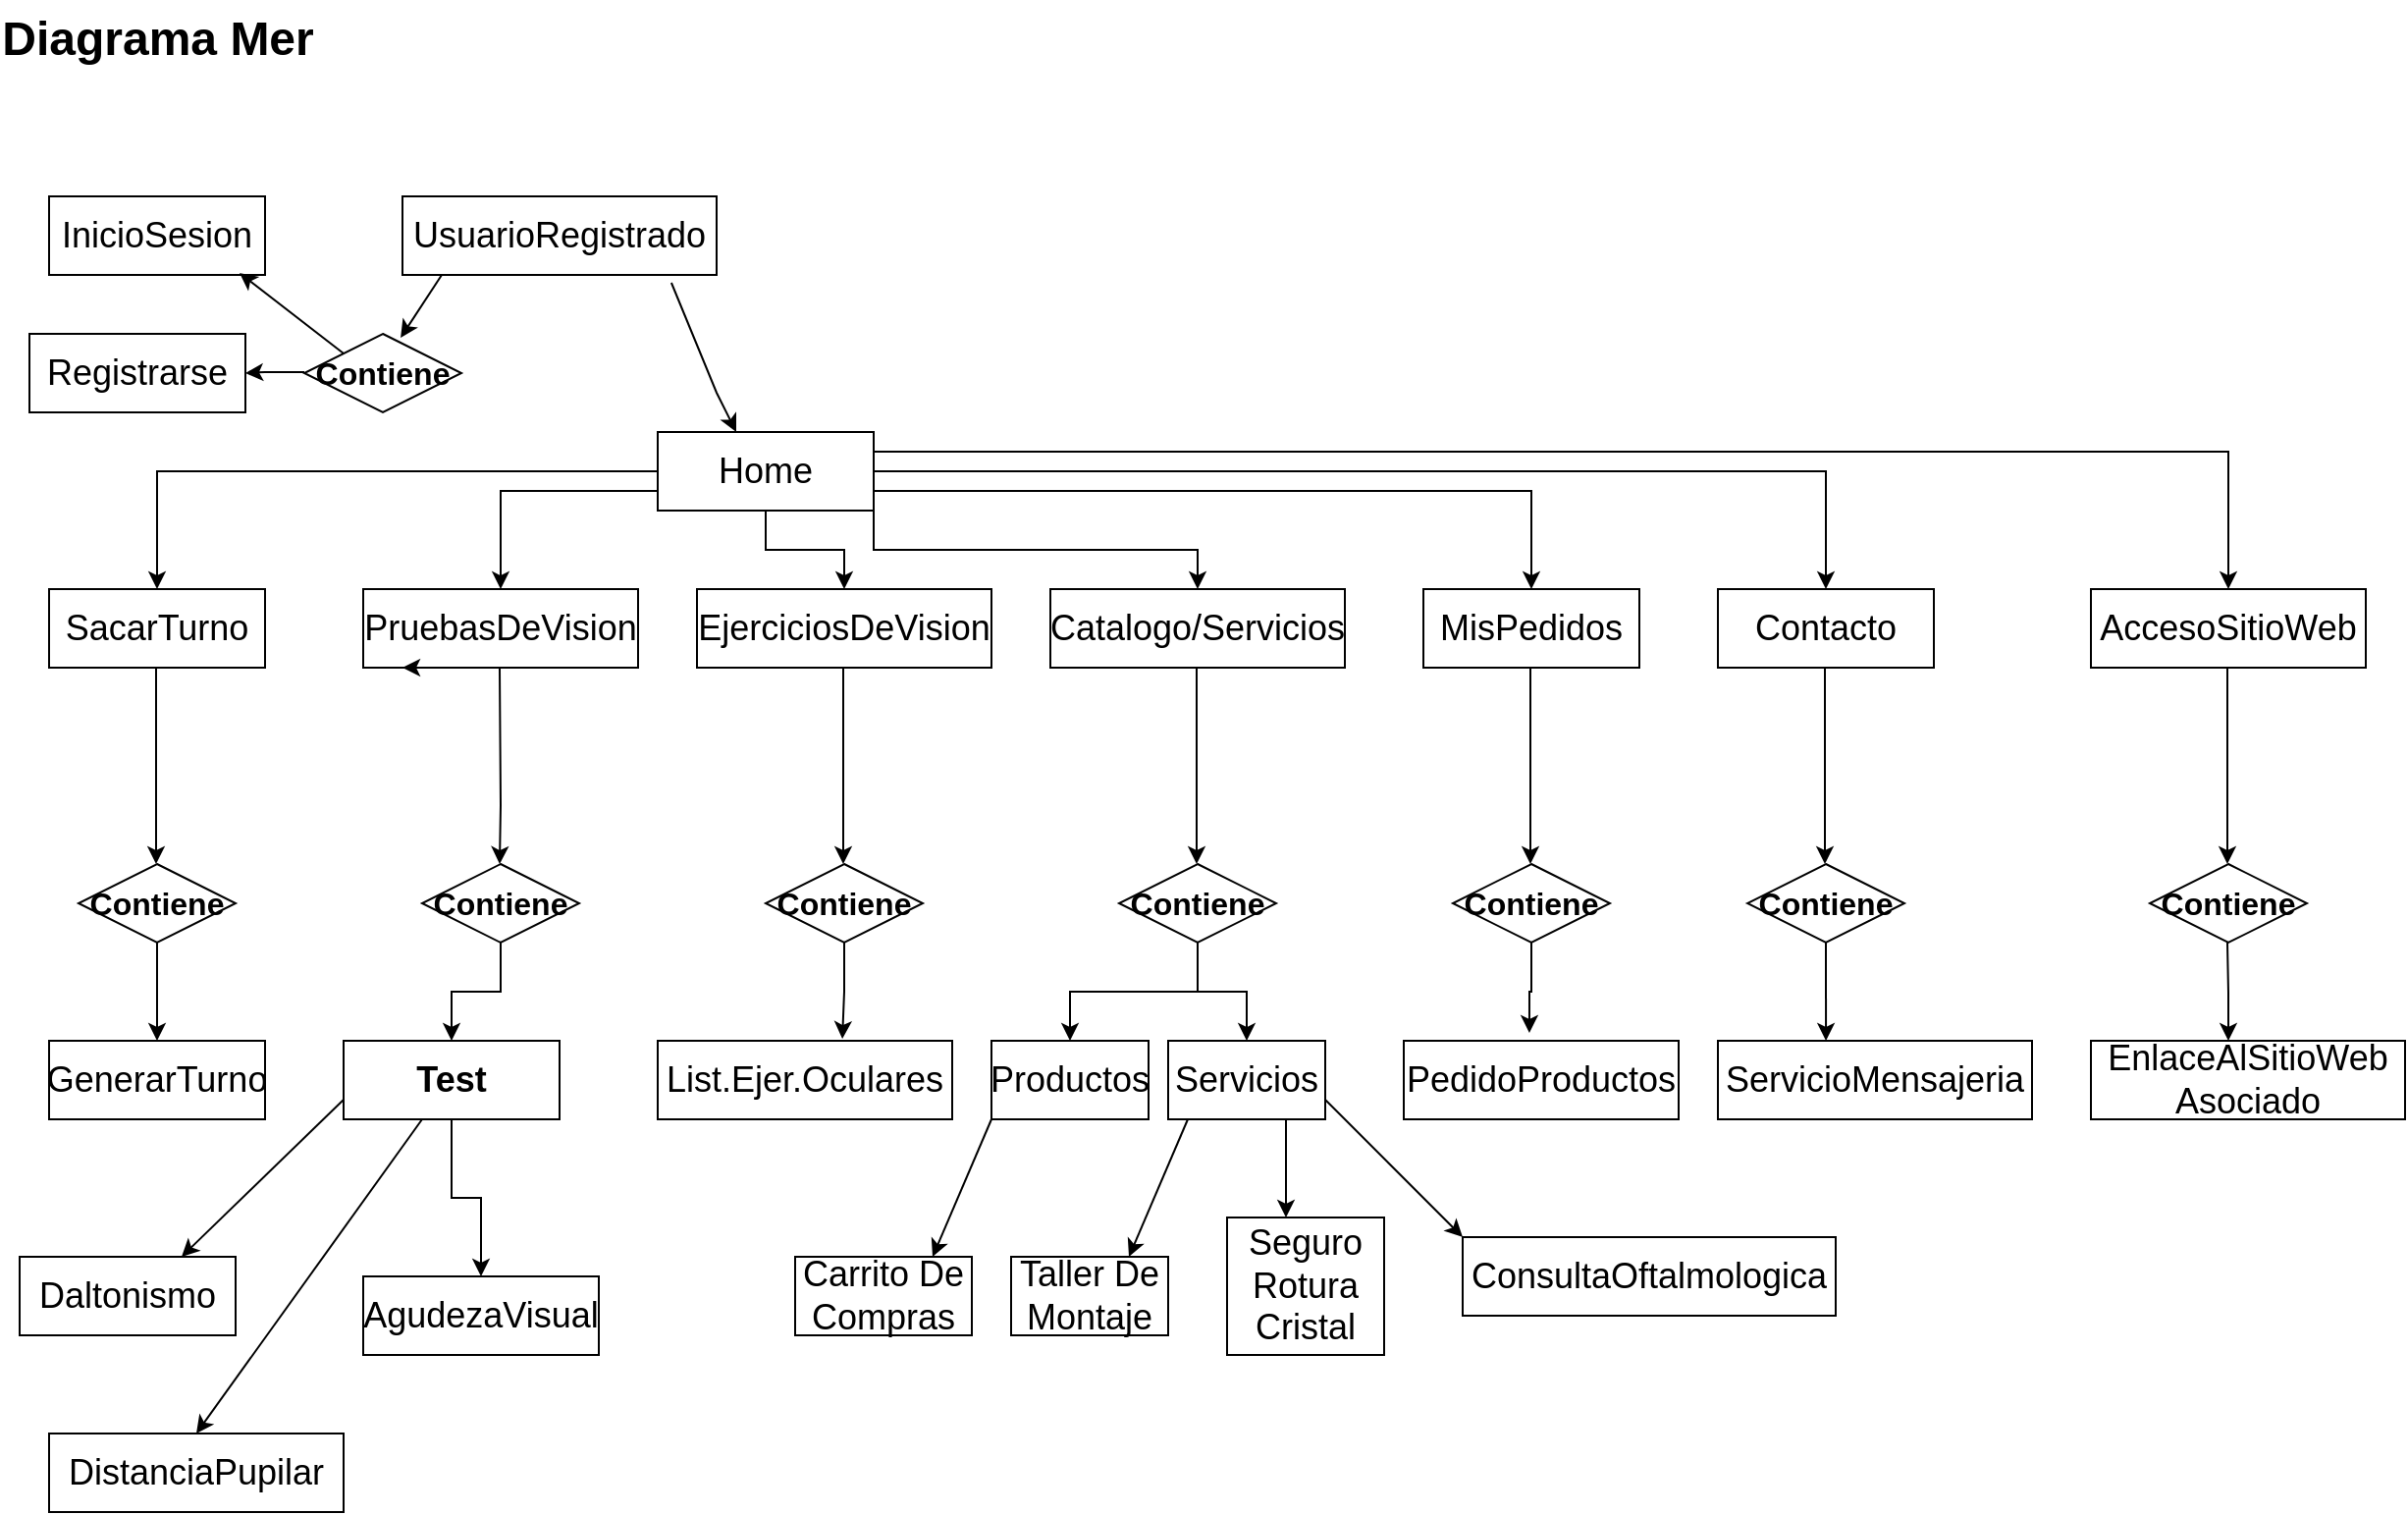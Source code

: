 <mxfile version="24.3.1" type="device">
  <diagram id="C5RBs43oDa-KdzZeNtuy" name="Page-1">
    <mxGraphModel dx="1386" dy="785" grid="1" gridSize="10" guides="1" tooltips="1" connect="1" arrows="1" fold="1" page="1" pageScale="1" pageWidth="1654" pageHeight="2336" math="0" shadow="0">
      <root>
        <mxCell id="WIyWlLk6GJQsqaUBKTNV-0" />
        <mxCell id="WIyWlLk6GJQsqaUBKTNV-1" parent="WIyWlLk6GJQsqaUBKTNV-0" />
        <mxCell id="gEL1zaIXqLWiJ0UKuLoU-0" value="&lt;font style=&quot;font-size: 18px;&quot;&gt;InicioSesion&lt;/font&gt;" style="rounded=0;whiteSpace=wrap;html=1;" vertex="1" parent="WIyWlLk6GJQsqaUBKTNV-1">
          <mxGeometry x="40" y="120" width="110" height="40" as="geometry" />
        </mxCell>
        <mxCell id="gEL1zaIXqLWiJ0UKuLoU-2" value="&lt;font style=&quot;font-size: 18px;&quot;&gt;Registrarse&lt;/font&gt;" style="rounded=0;whiteSpace=wrap;html=1;" vertex="1" parent="WIyWlLk6GJQsqaUBKTNV-1">
          <mxGeometry x="30" y="190" width="110" height="40" as="geometry" />
        </mxCell>
        <mxCell id="gEL1zaIXqLWiJ0UKuLoU-3" value="&lt;font size=&quot;3&quot;&gt;&lt;b&gt;Contiene&lt;/b&gt;&lt;/font&gt;" style="rhombus;whiteSpace=wrap;html=1;" vertex="1" parent="WIyWlLk6GJQsqaUBKTNV-1">
          <mxGeometry x="170" y="190" width="80" height="40" as="geometry" />
        </mxCell>
        <mxCell id="gEL1zaIXqLWiJ0UKuLoU-4" value="Diagrama Mer" style="text;strokeColor=none;fillColor=none;html=1;fontSize=24;fontStyle=1;verticalAlign=middle;align=center;" vertex="1" parent="WIyWlLk6GJQsqaUBKTNV-1">
          <mxGeometry x="45" y="20" width="100" height="40" as="geometry" />
        </mxCell>
        <mxCell id="gEL1zaIXqLWiJ0UKuLoU-5" value="" style="endArrow=classic;html=1;rounded=0;" edge="1" parent="WIyWlLk6GJQsqaUBKTNV-1">
          <mxGeometry width="50" height="50" relative="1" as="geometry">
            <mxPoint x="170" y="209.5" as="sourcePoint" />
            <mxPoint x="140" y="210" as="targetPoint" />
            <Array as="points">
              <mxPoint x="150" y="209.5" />
            </Array>
          </mxGeometry>
        </mxCell>
        <mxCell id="gEL1zaIXqLWiJ0UKuLoU-6" value="" style="endArrow=classic;html=1;rounded=0;entryX=0.882;entryY=0.975;entryDx=0;entryDy=0;entryPerimeter=0;" edge="1" parent="WIyWlLk6GJQsqaUBKTNV-1" target="gEL1zaIXqLWiJ0UKuLoU-0">
          <mxGeometry width="50" height="50" relative="1" as="geometry">
            <mxPoint x="190" y="200" as="sourcePoint" />
            <mxPoint x="150" y="170" as="targetPoint" />
          </mxGeometry>
        </mxCell>
        <mxCell id="gEL1zaIXqLWiJ0UKuLoU-7" value="&lt;font style=&quot;font-size: 18px;&quot;&gt;UsuarioRegistrado&lt;/font&gt;" style="rounded=0;whiteSpace=wrap;html=1;" vertex="1" parent="WIyWlLk6GJQsqaUBKTNV-1">
          <mxGeometry x="220" y="120" width="160" height="40" as="geometry" />
        </mxCell>
        <mxCell id="gEL1zaIXqLWiJ0UKuLoU-8" value="" style="endArrow=classic;html=1;rounded=0;entryX=0.613;entryY=0.05;entryDx=0;entryDy=0;entryPerimeter=0;" edge="1" parent="WIyWlLk6GJQsqaUBKTNV-1" target="gEL1zaIXqLWiJ0UKuLoU-3">
          <mxGeometry width="50" height="50" relative="1" as="geometry">
            <mxPoint x="240" y="160" as="sourcePoint" />
            <mxPoint x="210" y="200" as="targetPoint" />
          </mxGeometry>
        </mxCell>
        <mxCell id="gEL1zaIXqLWiJ0UKuLoU-45" style="edgeStyle=orthogonalEdgeStyle;rounded=0;orthogonalLoop=1;jettySize=auto;html=1;exitX=0;exitY=0.5;exitDx=0;exitDy=0;entryX=0.5;entryY=0;entryDx=0;entryDy=0;" edge="1" parent="WIyWlLk6GJQsqaUBKTNV-1" source="gEL1zaIXqLWiJ0UKuLoU-9" target="gEL1zaIXqLWiJ0UKuLoU-11">
          <mxGeometry relative="1" as="geometry" />
        </mxCell>
        <mxCell id="gEL1zaIXqLWiJ0UKuLoU-46" style="edgeStyle=orthogonalEdgeStyle;rounded=0;orthogonalLoop=1;jettySize=auto;html=1;exitX=0;exitY=0.75;exitDx=0;exitDy=0;entryX=0.5;entryY=0;entryDx=0;entryDy=0;" edge="1" parent="WIyWlLk6GJQsqaUBKTNV-1" source="gEL1zaIXqLWiJ0UKuLoU-9" target="gEL1zaIXqLWiJ0UKuLoU-12">
          <mxGeometry relative="1" as="geometry" />
        </mxCell>
        <mxCell id="gEL1zaIXqLWiJ0UKuLoU-47" style="edgeStyle=orthogonalEdgeStyle;rounded=0;orthogonalLoop=1;jettySize=auto;html=1;exitX=0.5;exitY=1;exitDx=0;exitDy=0;entryX=0.5;entryY=0;entryDx=0;entryDy=0;" edge="1" parent="WIyWlLk6GJQsqaUBKTNV-1" source="gEL1zaIXqLWiJ0UKuLoU-9" target="gEL1zaIXqLWiJ0UKuLoU-13">
          <mxGeometry relative="1" as="geometry" />
        </mxCell>
        <mxCell id="gEL1zaIXqLWiJ0UKuLoU-50" style="edgeStyle=orthogonalEdgeStyle;rounded=0;orthogonalLoop=1;jettySize=auto;html=1;exitX=1;exitY=1;exitDx=0;exitDy=0;entryX=0.5;entryY=0;entryDx=0;entryDy=0;" edge="1" parent="WIyWlLk6GJQsqaUBKTNV-1" source="gEL1zaIXqLWiJ0UKuLoU-9" target="gEL1zaIXqLWiJ0UKuLoU-14">
          <mxGeometry relative="1" as="geometry" />
        </mxCell>
        <mxCell id="gEL1zaIXqLWiJ0UKuLoU-52" style="edgeStyle=orthogonalEdgeStyle;rounded=0;orthogonalLoop=1;jettySize=auto;html=1;exitX=1;exitY=0.75;exitDx=0;exitDy=0;entryX=0.5;entryY=0;entryDx=0;entryDy=0;" edge="1" parent="WIyWlLk6GJQsqaUBKTNV-1" source="gEL1zaIXqLWiJ0UKuLoU-9" target="gEL1zaIXqLWiJ0UKuLoU-15">
          <mxGeometry relative="1" as="geometry" />
        </mxCell>
        <mxCell id="gEL1zaIXqLWiJ0UKuLoU-53" style="edgeStyle=orthogonalEdgeStyle;rounded=0;orthogonalLoop=1;jettySize=auto;html=1;exitX=1;exitY=0.5;exitDx=0;exitDy=0;entryX=0.5;entryY=0;entryDx=0;entryDy=0;" edge="1" parent="WIyWlLk6GJQsqaUBKTNV-1" source="gEL1zaIXqLWiJ0UKuLoU-9" target="gEL1zaIXqLWiJ0UKuLoU-17">
          <mxGeometry relative="1" as="geometry" />
        </mxCell>
        <mxCell id="gEL1zaIXqLWiJ0UKuLoU-56" style="edgeStyle=orthogonalEdgeStyle;rounded=0;orthogonalLoop=1;jettySize=auto;html=1;exitX=1;exitY=0.25;exitDx=0;exitDy=0;entryX=0.5;entryY=0;entryDx=0;entryDy=0;" edge="1" parent="WIyWlLk6GJQsqaUBKTNV-1" source="gEL1zaIXqLWiJ0UKuLoU-9" target="gEL1zaIXqLWiJ0UKuLoU-54">
          <mxGeometry relative="1" as="geometry" />
        </mxCell>
        <mxCell id="gEL1zaIXqLWiJ0UKuLoU-9" value="&lt;font style=&quot;font-size: 18px;&quot;&gt;Home&lt;/font&gt;" style="rounded=0;whiteSpace=wrap;html=1;" vertex="1" parent="WIyWlLk6GJQsqaUBKTNV-1">
          <mxGeometry x="350" y="240" width="110" height="40" as="geometry" />
        </mxCell>
        <mxCell id="gEL1zaIXqLWiJ0UKuLoU-10" value="" style="endArrow=classic;html=1;rounded=0;exitX=0.856;exitY=1.1;exitDx=0;exitDy=0;exitPerimeter=0;" edge="1" parent="WIyWlLk6GJQsqaUBKTNV-1" source="gEL1zaIXqLWiJ0UKuLoU-7">
          <mxGeometry width="50" height="50" relative="1" as="geometry">
            <mxPoint x="350" y="150" as="sourcePoint" />
            <mxPoint x="390" y="240" as="targetPoint" />
            <Array as="points">
              <mxPoint x="380" y="220" />
            </Array>
          </mxGeometry>
        </mxCell>
        <mxCell id="gEL1zaIXqLWiJ0UKuLoU-11" value="&lt;font style=&quot;font-size: 18px;&quot;&gt;SacarTurno&lt;/font&gt;" style="rounded=0;whiteSpace=wrap;html=1;" vertex="1" parent="WIyWlLk6GJQsqaUBKTNV-1">
          <mxGeometry x="40" y="320" width="110" height="40" as="geometry" />
        </mxCell>
        <mxCell id="gEL1zaIXqLWiJ0UKuLoU-12" value="&lt;font style=&quot;font-size: 18px;&quot;&gt;PruebasDeVision&lt;/font&gt;" style="rounded=0;whiteSpace=wrap;html=1;" vertex="1" parent="WIyWlLk6GJQsqaUBKTNV-1">
          <mxGeometry x="200" y="320" width="140" height="40" as="geometry" />
        </mxCell>
        <mxCell id="gEL1zaIXqLWiJ0UKuLoU-13" value="&lt;font style=&quot;font-size: 18px;&quot;&gt;EjerciciosDeVision&lt;/font&gt;" style="rounded=0;whiteSpace=wrap;html=1;" vertex="1" parent="WIyWlLk6GJQsqaUBKTNV-1">
          <mxGeometry x="370" y="320" width="150" height="40" as="geometry" />
        </mxCell>
        <mxCell id="gEL1zaIXqLWiJ0UKuLoU-14" value="&lt;font style=&quot;font-size: 18px;&quot;&gt;Catalogo/Servicios&lt;/font&gt;" style="rounded=0;whiteSpace=wrap;html=1;" vertex="1" parent="WIyWlLk6GJQsqaUBKTNV-1">
          <mxGeometry x="550" y="320" width="150" height="40" as="geometry" />
        </mxCell>
        <mxCell id="gEL1zaIXqLWiJ0UKuLoU-15" value="&lt;font style=&quot;font-size: 18px;&quot;&gt;MisPedidos&lt;/font&gt;" style="rounded=0;whiteSpace=wrap;html=1;" vertex="1" parent="WIyWlLk6GJQsqaUBKTNV-1">
          <mxGeometry x="740" y="320" width="110" height="40" as="geometry" />
        </mxCell>
        <mxCell id="gEL1zaIXqLWiJ0UKuLoU-16" style="edgeStyle=orthogonalEdgeStyle;rounded=0;orthogonalLoop=1;jettySize=auto;html=1;exitX=0.25;exitY=1;exitDx=0;exitDy=0;entryX=0.143;entryY=1;entryDx=0;entryDy=0;entryPerimeter=0;" edge="1" parent="WIyWlLk6GJQsqaUBKTNV-1" source="gEL1zaIXqLWiJ0UKuLoU-12" target="gEL1zaIXqLWiJ0UKuLoU-12">
          <mxGeometry relative="1" as="geometry" />
        </mxCell>
        <mxCell id="gEL1zaIXqLWiJ0UKuLoU-17" value="&lt;font style=&quot;font-size: 18px;&quot;&gt;Contacto&lt;/font&gt;" style="rounded=0;whiteSpace=wrap;html=1;" vertex="1" parent="WIyWlLk6GJQsqaUBKTNV-1">
          <mxGeometry x="890" y="320" width="110" height="40" as="geometry" />
        </mxCell>
        <mxCell id="gEL1zaIXqLWiJ0UKuLoU-44" style="edgeStyle=orthogonalEdgeStyle;rounded=0;orthogonalLoop=1;jettySize=auto;html=1;exitX=0.5;exitY=1;exitDx=0;exitDy=0;entryX=0.5;entryY=0;entryDx=0;entryDy=0;" edge="1" parent="WIyWlLk6GJQsqaUBKTNV-1" source="gEL1zaIXqLWiJ0UKuLoU-18" target="gEL1zaIXqLWiJ0UKuLoU-30">
          <mxGeometry relative="1" as="geometry" />
        </mxCell>
        <mxCell id="gEL1zaIXqLWiJ0UKuLoU-18" value="&lt;font size=&quot;3&quot;&gt;&lt;b&gt;Contiene&lt;/b&gt;&lt;/font&gt;" style="rhombus;whiteSpace=wrap;html=1;" vertex="1" parent="WIyWlLk6GJQsqaUBKTNV-1">
          <mxGeometry x="55" y="460" width="80" height="40" as="geometry" />
        </mxCell>
        <mxCell id="gEL1zaIXqLWiJ0UKuLoU-43" style="edgeStyle=orthogonalEdgeStyle;rounded=0;orthogonalLoop=1;jettySize=auto;html=1;exitX=0.5;exitY=1;exitDx=0;exitDy=0;entryX=0.5;entryY=0;entryDx=0;entryDy=0;" edge="1" parent="WIyWlLk6GJQsqaUBKTNV-1" source="gEL1zaIXqLWiJ0UKuLoU-19" target="gEL1zaIXqLWiJ0UKuLoU-31">
          <mxGeometry relative="1" as="geometry" />
        </mxCell>
        <mxCell id="gEL1zaIXqLWiJ0UKuLoU-19" value="&lt;font size=&quot;3&quot;&gt;&lt;b&gt;Contiene&lt;/b&gt;&lt;/font&gt;" style="rhombus;whiteSpace=wrap;html=1;" vertex="1" parent="WIyWlLk6GJQsqaUBKTNV-1">
          <mxGeometry x="230" y="460" width="80" height="40" as="geometry" />
        </mxCell>
        <mxCell id="gEL1zaIXqLWiJ0UKuLoU-20" value="&lt;font size=&quot;3&quot;&gt;&lt;b&gt;Contiene&lt;/b&gt;&lt;/font&gt;" style="rhombus;whiteSpace=wrap;html=1;" vertex="1" parent="WIyWlLk6GJQsqaUBKTNV-1">
          <mxGeometry x="405" y="460" width="80" height="40" as="geometry" />
        </mxCell>
        <mxCell id="gEL1zaIXqLWiJ0UKuLoU-40" style="edgeStyle=orthogonalEdgeStyle;rounded=0;orthogonalLoop=1;jettySize=auto;html=1;exitX=0.5;exitY=1;exitDx=0;exitDy=0;entryX=0.5;entryY=0;entryDx=0;entryDy=0;" edge="1" parent="WIyWlLk6GJQsqaUBKTNV-1" source="gEL1zaIXqLWiJ0UKuLoU-21" target="gEL1zaIXqLWiJ0UKuLoU-36">
          <mxGeometry relative="1" as="geometry" />
        </mxCell>
        <mxCell id="gEL1zaIXqLWiJ0UKuLoU-41" style="edgeStyle=orthogonalEdgeStyle;rounded=0;orthogonalLoop=1;jettySize=auto;html=1;exitX=0.5;exitY=1;exitDx=0;exitDy=0;entryX=0.5;entryY=0;entryDx=0;entryDy=0;" edge="1" parent="WIyWlLk6GJQsqaUBKTNV-1" source="gEL1zaIXqLWiJ0UKuLoU-21" target="gEL1zaIXqLWiJ0UKuLoU-33">
          <mxGeometry relative="1" as="geometry" />
        </mxCell>
        <mxCell id="gEL1zaIXqLWiJ0UKuLoU-21" value="&lt;font size=&quot;3&quot;&gt;&lt;b&gt;Contiene&lt;/b&gt;&lt;/font&gt;" style="rhombus;whiteSpace=wrap;html=1;" vertex="1" parent="WIyWlLk6GJQsqaUBKTNV-1">
          <mxGeometry x="585" y="460" width="80" height="40" as="geometry" />
        </mxCell>
        <mxCell id="gEL1zaIXqLWiJ0UKuLoU-22" value="&lt;font size=&quot;3&quot;&gt;&lt;b&gt;Contiene&lt;/b&gt;&lt;/font&gt;" style="rhombus;whiteSpace=wrap;html=1;" vertex="1" parent="WIyWlLk6GJQsqaUBKTNV-1">
          <mxGeometry x="755" y="460" width="80" height="40" as="geometry" />
        </mxCell>
        <mxCell id="gEL1zaIXqLWiJ0UKuLoU-23" value="&lt;font size=&quot;3&quot;&gt;&lt;b&gt;Contiene&lt;/b&gt;&lt;/font&gt;" style="rhombus;whiteSpace=wrap;html=1;" vertex="1" parent="WIyWlLk6GJQsqaUBKTNV-1">
          <mxGeometry x="905" y="460" width="80" height="40" as="geometry" />
        </mxCell>
        <mxCell id="gEL1zaIXqLWiJ0UKuLoU-24" value="" style="endArrow=classic;html=1;rounded=0;" edge="1" parent="WIyWlLk6GJQsqaUBKTNV-1">
          <mxGeometry width="50" height="50" relative="1" as="geometry">
            <mxPoint x="94.5" y="360" as="sourcePoint" />
            <mxPoint x="94.5" y="460" as="targetPoint" />
          </mxGeometry>
        </mxCell>
        <mxCell id="gEL1zaIXqLWiJ0UKuLoU-25" value="" style="endArrow=classic;html=1;rounded=0;" edge="1" parent="WIyWlLk6GJQsqaUBKTNV-1">
          <mxGeometry width="50" height="50" relative="1" as="geometry">
            <mxPoint x="269.5" y="360" as="sourcePoint" />
            <mxPoint x="269.5" y="460" as="targetPoint" />
            <Array as="points">
              <mxPoint x="270" y="430" />
            </Array>
          </mxGeometry>
        </mxCell>
        <mxCell id="gEL1zaIXqLWiJ0UKuLoU-26" value="" style="endArrow=classic;html=1;rounded=0;" edge="1" parent="WIyWlLk6GJQsqaUBKTNV-1">
          <mxGeometry width="50" height="50" relative="1" as="geometry">
            <mxPoint x="444.5" y="360" as="sourcePoint" />
            <mxPoint x="444.5" y="460" as="targetPoint" />
          </mxGeometry>
        </mxCell>
        <mxCell id="gEL1zaIXqLWiJ0UKuLoU-27" value="" style="endArrow=classic;html=1;rounded=0;" edge="1" parent="WIyWlLk6GJQsqaUBKTNV-1">
          <mxGeometry width="50" height="50" relative="1" as="geometry">
            <mxPoint x="624.5" y="360" as="sourcePoint" />
            <mxPoint x="624.5" y="460" as="targetPoint" />
          </mxGeometry>
        </mxCell>
        <mxCell id="gEL1zaIXqLWiJ0UKuLoU-28" value="" style="endArrow=classic;html=1;rounded=0;" edge="1" parent="WIyWlLk6GJQsqaUBKTNV-1">
          <mxGeometry width="50" height="50" relative="1" as="geometry">
            <mxPoint x="794.5" y="360" as="sourcePoint" />
            <mxPoint x="794.5" y="460" as="targetPoint" />
          </mxGeometry>
        </mxCell>
        <mxCell id="gEL1zaIXqLWiJ0UKuLoU-29" value="" style="endArrow=classic;html=1;rounded=0;" edge="1" parent="WIyWlLk6GJQsqaUBKTNV-1">
          <mxGeometry width="50" height="50" relative="1" as="geometry">
            <mxPoint x="944.5" y="360" as="sourcePoint" />
            <mxPoint x="944.5" y="460" as="targetPoint" />
          </mxGeometry>
        </mxCell>
        <mxCell id="gEL1zaIXqLWiJ0UKuLoU-30" value="&lt;font style=&quot;font-size: 18px;&quot;&gt;GenerarTurno&lt;/font&gt;" style="rounded=0;whiteSpace=wrap;html=1;" vertex="1" parent="WIyWlLk6GJQsqaUBKTNV-1">
          <mxGeometry x="40" y="550" width="110" height="40" as="geometry" />
        </mxCell>
        <mxCell id="gEL1zaIXqLWiJ0UKuLoU-67" style="edgeStyle=orthogonalEdgeStyle;rounded=0;orthogonalLoop=1;jettySize=auto;html=1;exitX=0.5;exitY=1;exitDx=0;exitDy=0;entryX=0.5;entryY=0;entryDx=0;entryDy=0;" edge="1" parent="WIyWlLk6GJQsqaUBKTNV-1" source="gEL1zaIXqLWiJ0UKuLoU-31" target="gEL1zaIXqLWiJ0UKuLoU-64">
          <mxGeometry relative="1" as="geometry" />
        </mxCell>
        <mxCell id="gEL1zaIXqLWiJ0UKuLoU-31" value="&lt;span style=&quot;font-size: 18px;&quot;&gt;Test&lt;/span&gt;" style="rounded=0;whiteSpace=wrap;html=1;fontStyle=1" vertex="1" parent="WIyWlLk6GJQsqaUBKTNV-1">
          <mxGeometry x="190" y="550" width="110" height="40" as="geometry" />
        </mxCell>
        <mxCell id="gEL1zaIXqLWiJ0UKuLoU-32" value="&lt;font style=&quot;font-size: 18px;&quot;&gt;List.Ejer.Oculares&lt;/font&gt;" style="rounded=0;whiteSpace=wrap;html=1;" vertex="1" parent="WIyWlLk6GJQsqaUBKTNV-1">
          <mxGeometry x="350" y="550" width="150" height="40" as="geometry" />
        </mxCell>
        <mxCell id="gEL1zaIXqLWiJ0UKuLoU-33" value="&lt;font style=&quot;font-size: 18px;&quot;&gt;Productos&lt;/font&gt;" style="rounded=0;whiteSpace=wrap;html=1;" vertex="1" parent="WIyWlLk6GJQsqaUBKTNV-1">
          <mxGeometry x="520" y="550" width="80" height="40" as="geometry" />
        </mxCell>
        <mxCell id="gEL1zaIXqLWiJ0UKuLoU-34" value="&lt;font style=&quot;font-size: 18px;&quot;&gt;PedidoProductos&lt;/font&gt;" style="rounded=0;whiteSpace=wrap;html=1;" vertex="1" parent="WIyWlLk6GJQsqaUBKTNV-1">
          <mxGeometry x="730" y="550" width="140" height="40" as="geometry" />
        </mxCell>
        <mxCell id="gEL1zaIXqLWiJ0UKuLoU-35" value="&lt;font style=&quot;font-size: 18px;&quot;&gt;ServicioMensajeria&lt;/font&gt;" style="rounded=0;whiteSpace=wrap;html=1;" vertex="1" parent="WIyWlLk6GJQsqaUBKTNV-1">
          <mxGeometry x="890" y="550" width="160" height="40" as="geometry" />
        </mxCell>
        <mxCell id="gEL1zaIXqLWiJ0UKuLoU-36" value="&lt;font style=&quot;font-size: 18px;&quot;&gt;Servicios&lt;/font&gt;" style="rounded=0;whiteSpace=wrap;html=1;" vertex="1" parent="WIyWlLk6GJQsqaUBKTNV-1">
          <mxGeometry x="610" y="550" width="80" height="40" as="geometry" />
        </mxCell>
        <mxCell id="gEL1zaIXqLWiJ0UKuLoU-38" style="edgeStyle=orthogonalEdgeStyle;rounded=0;orthogonalLoop=1;jettySize=auto;html=1;exitX=0.5;exitY=1;exitDx=0;exitDy=0;entryX=0.344;entryY=0;entryDx=0;entryDy=0;entryPerimeter=0;" edge="1" parent="WIyWlLk6GJQsqaUBKTNV-1" source="gEL1zaIXqLWiJ0UKuLoU-23" target="gEL1zaIXqLWiJ0UKuLoU-35">
          <mxGeometry relative="1" as="geometry" />
        </mxCell>
        <mxCell id="gEL1zaIXqLWiJ0UKuLoU-39" style="edgeStyle=orthogonalEdgeStyle;rounded=0;orthogonalLoop=1;jettySize=auto;html=1;exitX=0.5;exitY=1;exitDx=0;exitDy=0;entryX=0.457;entryY=-0.1;entryDx=0;entryDy=0;entryPerimeter=0;" edge="1" parent="WIyWlLk6GJQsqaUBKTNV-1" source="gEL1zaIXqLWiJ0UKuLoU-22" target="gEL1zaIXqLWiJ0UKuLoU-34">
          <mxGeometry relative="1" as="geometry" />
        </mxCell>
        <mxCell id="gEL1zaIXqLWiJ0UKuLoU-42" style="edgeStyle=orthogonalEdgeStyle;rounded=0;orthogonalLoop=1;jettySize=auto;html=1;exitX=0.5;exitY=1;exitDx=0;exitDy=0;entryX=0.627;entryY=-0.025;entryDx=0;entryDy=0;entryPerimeter=0;" edge="1" parent="WIyWlLk6GJQsqaUBKTNV-1" source="gEL1zaIXqLWiJ0UKuLoU-20" target="gEL1zaIXqLWiJ0UKuLoU-32">
          <mxGeometry relative="1" as="geometry" />
        </mxCell>
        <mxCell id="gEL1zaIXqLWiJ0UKuLoU-54" value="&lt;span style=&quot;font-size: 18px;&quot;&gt;AccesoSitioWeb&lt;/span&gt;" style="rounded=0;whiteSpace=wrap;html=1;" vertex="1" parent="WIyWlLk6GJQsqaUBKTNV-1">
          <mxGeometry x="1080" y="320" width="140" height="40" as="geometry" />
        </mxCell>
        <mxCell id="gEL1zaIXqLWiJ0UKuLoU-55" value="&lt;font size=&quot;3&quot;&gt;&lt;b&gt;Contiene&lt;/b&gt;&lt;/font&gt;" style="rhombus;whiteSpace=wrap;html=1;" vertex="1" parent="WIyWlLk6GJQsqaUBKTNV-1">
          <mxGeometry x="1110" y="460" width="80" height="40" as="geometry" />
        </mxCell>
        <mxCell id="gEL1zaIXqLWiJ0UKuLoU-57" value="" style="endArrow=classic;html=1;rounded=0;" edge="1" parent="WIyWlLk6GJQsqaUBKTNV-1">
          <mxGeometry width="50" height="50" relative="1" as="geometry">
            <mxPoint x="1149.5" y="360" as="sourcePoint" />
            <mxPoint x="1149.5" y="460" as="targetPoint" />
          </mxGeometry>
        </mxCell>
        <mxCell id="gEL1zaIXqLWiJ0UKuLoU-58" value="&lt;font style=&quot;font-size: 18px;&quot;&gt;EnlaceAlSitioWeb&lt;/font&gt;&lt;div&gt;&lt;span style=&quot;font-size: 18px;&quot;&gt;Asociado&lt;/span&gt;&lt;/div&gt;" style="rounded=0;whiteSpace=wrap;html=1;" vertex="1" parent="WIyWlLk6GJQsqaUBKTNV-1">
          <mxGeometry x="1080" y="550" width="160" height="40" as="geometry" />
        </mxCell>
        <mxCell id="gEL1zaIXqLWiJ0UKuLoU-61" style="edgeStyle=orthogonalEdgeStyle;rounded=0;orthogonalLoop=1;jettySize=auto;html=1;" edge="1" parent="WIyWlLk6GJQsqaUBKTNV-1">
          <mxGeometry relative="1" as="geometry">
            <mxPoint x="1149.5" y="500" as="sourcePoint" />
            <mxPoint x="1150" y="550" as="targetPoint" />
          </mxGeometry>
        </mxCell>
        <mxCell id="gEL1zaIXqLWiJ0UKuLoU-62" value="&lt;span style=&quot;font-size: 18px;&quot;&gt;Daltonismo&lt;/span&gt;" style="rounded=0;whiteSpace=wrap;html=1;" vertex="1" parent="WIyWlLk6GJQsqaUBKTNV-1">
          <mxGeometry x="25" y="660" width="110" height="40" as="geometry" />
        </mxCell>
        <mxCell id="gEL1zaIXqLWiJ0UKuLoU-63" value="&lt;span style=&quot;font-size: 18px;&quot;&gt;DistanciaPupilar&lt;/span&gt;" style="rounded=0;whiteSpace=wrap;html=1;" vertex="1" parent="WIyWlLk6GJQsqaUBKTNV-1">
          <mxGeometry x="40" y="750" width="150" height="40" as="geometry" />
        </mxCell>
        <mxCell id="gEL1zaIXqLWiJ0UKuLoU-64" value="&lt;span style=&quot;font-size: 18px;&quot;&gt;AgudezaVisual&lt;/span&gt;" style="rounded=0;whiteSpace=wrap;html=1;" vertex="1" parent="WIyWlLk6GJQsqaUBKTNV-1">
          <mxGeometry x="200" y="670" width="120" height="40" as="geometry" />
        </mxCell>
        <mxCell id="gEL1zaIXqLWiJ0UKuLoU-66" value="" style="endArrow=classic;html=1;rounded=0;entryX=0.75;entryY=0;entryDx=0;entryDy=0;" edge="1" parent="WIyWlLk6GJQsqaUBKTNV-1" target="gEL1zaIXqLWiJ0UKuLoU-62">
          <mxGeometry width="50" height="50" relative="1" as="geometry">
            <mxPoint x="190" y="580" as="sourcePoint" />
            <mxPoint x="120" y="650" as="targetPoint" />
          </mxGeometry>
        </mxCell>
        <mxCell id="gEL1zaIXqLWiJ0UKuLoU-69" value="" style="endArrow=classic;html=1;rounded=0;entryX=0.5;entryY=0;entryDx=0;entryDy=0;" edge="1" parent="WIyWlLk6GJQsqaUBKTNV-1" target="gEL1zaIXqLWiJ0UKuLoU-63">
          <mxGeometry width="50" height="50" relative="1" as="geometry">
            <mxPoint x="230" y="590" as="sourcePoint" />
            <mxPoint x="140" y="700" as="targetPoint" />
          </mxGeometry>
        </mxCell>
        <mxCell id="gEL1zaIXqLWiJ0UKuLoU-71" value="&lt;font style=&quot;font-size: 18px;&quot;&gt;Carrito De&lt;/font&gt;&lt;div&gt;&lt;font style=&quot;font-size: 18px;&quot;&gt;Compras&lt;/font&gt;&lt;/div&gt;" style="rounded=0;whiteSpace=wrap;html=1;" vertex="1" parent="WIyWlLk6GJQsqaUBKTNV-1">
          <mxGeometry x="420" y="660" width="90" height="40" as="geometry" />
        </mxCell>
        <mxCell id="gEL1zaIXqLWiJ0UKuLoU-72" value="" style="endArrow=classic;html=1;rounded=0;" edge="1" parent="WIyWlLk6GJQsqaUBKTNV-1">
          <mxGeometry width="50" height="50" relative="1" as="geometry">
            <mxPoint x="520" y="590" as="sourcePoint" />
            <mxPoint x="490" y="660" as="targetPoint" />
          </mxGeometry>
        </mxCell>
        <mxCell id="gEL1zaIXqLWiJ0UKuLoU-73" value="&lt;font style=&quot;font-size: 18px;&quot;&gt;Taller De&lt;/font&gt;&lt;div&gt;&lt;font style=&quot;font-size: 18px;&quot;&gt;Montaje&lt;/font&gt;&lt;/div&gt;" style="rounded=0;whiteSpace=wrap;html=1;" vertex="1" parent="WIyWlLk6GJQsqaUBKTNV-1">
          <mxGeometry x="530" y="660" width="80" height="40" as="geometry" />
        </mxCell>
        <mxCell id="gEL1zaIXqLWiJ0UKuLoU-74" value="&lt;span style=&quot;font-size: 18px;&quot;&gt;Seguro Rotura Cristal&lt;/span&gt;" style="rounded=0;whiteSpace=wrap;html=1;" vertex="1" parent="WIyWlLk6GJQsqaUBKTNV-1">
          <mxGeometry x="640" y="640" width="80" height="70" as="geometry" />
        </mxCell>
        <mxCell id="gEL1zaIXqLWiJ0UKuLoU-75" value="" style="endArrow=classic;html=1;rounded=0;entryX=0.75;entryY=0;entryDx=0;entryDy=0;" edge="1" parent="WIyWlLk6GJQsqaUBKTNV-1" target="gEL1zaIXqLWiJ0UKuLoU-73">
          <mxGeometry width="50" height="50" relative="1" as="geometry">
            <mxPoint x="620" y="590" as="sourcePoint" />
            <mxPoint x="610" y="670" as="targetPoint" />
          </mxGeometry>
        </mxCell>
        <mxCell id="gEL1zaIXqLWiJ0UKuLoU-76" value="" style="endArrow=classic;html=1;rounded=0;" edge="1" parent="WIyWlLk6GJQsqaUBKTNV-1">
          <mxGeometry width="50" height="50" relative="1" as="geometry">
            <mxPoint x="670" y="590" as="sourcePoint" />
            <mxPoint x="670" y="640" as="targetPoint" />
          </mxGeometry>
        </mxCell>
        <mxCell id="gEL1zaIXqLWiJ0UKuLoU-77" value="&lt;font style=&quot;font-size: 18px;&quot;&gt;ConsultaOftalmologica&lt;/font&gt;" style="rounded=0;whiteSpace=wrap;html=1;" vertex="1" parent="WIyWlLk6GJQsqaUBKTNV-1">
          <mxGeometry x="760" y="650" width="190" height="40" as="geometry" />
        </mxCell>
        <mxCell id="gEL1zaIXqLWiJ0UKuLoU-79" value="" style="endArrow=classic;html=1;rounded=0;entryX=0;entryY=0;entryDx=0;entryDy=0;" edge="1" parent="WIyWlLk6GJQsqaUBKTNV-1" target="gEL1zaIXqLWiJ0UKuLoU-77">
          <mxGeometry width="50" height="50" relative="1" as="geometry">
            <mxPoint x="690" y="580" as="sourcePoint" />
            <mxPoint x="750" y="640" as="targetPoint" />
          </mxGeometry>
        </mxCell>
      </root>
    </mxGraphModel>
  </diagram>
</mxfile>

